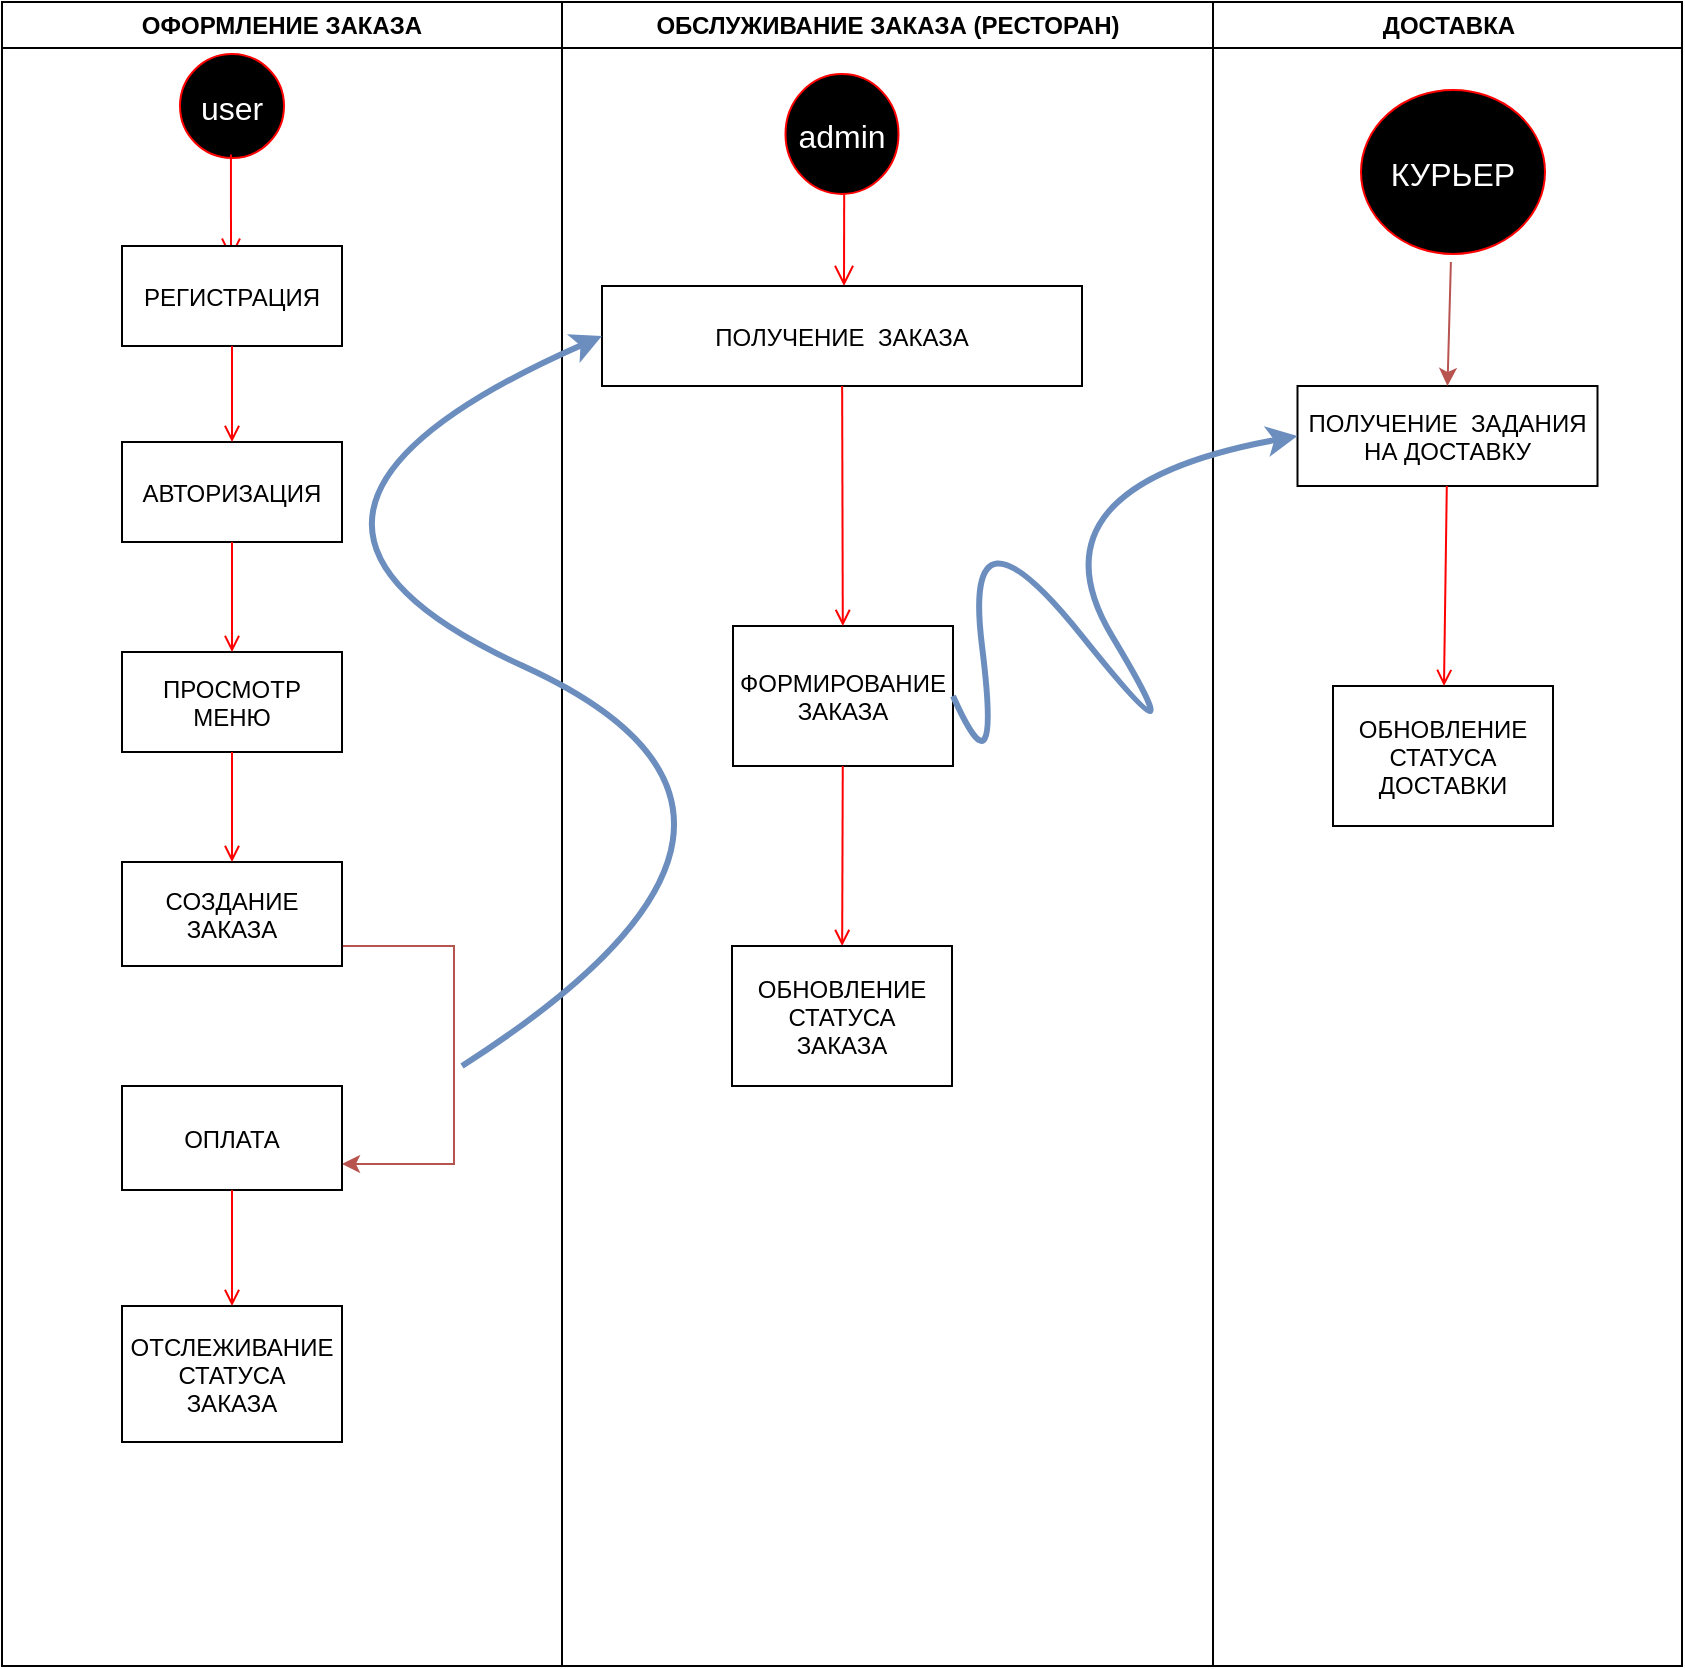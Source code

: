 <mxfile version="24.4.13" type="github">
  <diagram name="Page-1" id="e7e014a7-5840-1c2e-5031-d8a46d1fe8dd">
    <mxGraphModel dx="1029" dy="576" grid="1" gridSize="10" guides="1" tooltips="1" connect="1" arrows="1" fold="1" page="1" pageScale="1" pageWidth="1169" pageHeight="826" background="none" math="0" shadow="0">
      <root>
        <mxCell id="0" />
        <mxCell id="1" parent="0" />
        <mxCell id="2" value="ОФОРМЛЕНИЕ ЗАКАЗА" style="swimlane;whiteSpace=wrap" parent="1" vertex="1">
          <mxGeometry x="170" y="128" width="280" height="832" as="geometry" />
        </mxCell>
        <mxCell id="5" value="user" style="ellipse;shape=startState;fillColor=#000000;strokeColor=#ff0000;fontColor=#FFFFFF;fontSize=16;" parent="2" vertex="1">
          <mxGeometry x="85" y="22" width="60" height="60" as="geometry" />
        </mxCell>
        <mxCell id="6" value="" style="edgeStyle=elbowEdgeStyle;elbow=horizontal;verticalAlign=bottom;endArrow=open;endSize=8;strokeColor=#FF0000;endFill=1;rounded=0;exitX=0.491;exitY=0.904;exitDx=0;exitDy=0;exitPerimeter=0;" parent="2" source="5" edge="1">
          <mxGeometry x="100" y="40" as="geometry">
            <mxPoint x="114.709" y="128.36" as="targetPoint" />
            <mxPoint x="114.74" y="82.0" as="sourcePoint" />
          </mxGeometry>
        </mxCell>
        <mxCell id="7" value="РЕГИСТРАЦИЯ" style="" parent="2" vertex="1">
          <mxGeometry x="60" y="122" width="110" height="50" as="geometry" />
        </mxCell>
        <mxCell id="8" value="АВТОРИЗАЦИЯ" style="" parent="2" vertex="1">
          <mxGeometry x="60" y="220" width="110" height="50" as="geometry" />
        </mxCell>
        <mxCell id="9" value="" style="endArrow=open;strokeColor=#FF0000;endFill=1;rounded=0" parent="2" source="7" target="8" edge="1">
          <mxGeometry relative="1" as="geometry" />
        </mxCell>
        <mxCell id="10" value="ПРОСМОТР&#xa;МЕНЮ" style="" parent="2" vertex="1">
          <mxGeometry x="60" y="325" width="110" height="50" as="geometry" />
        </mxCell>
        <mxCell id="11" value="" style="endArrow=open;strokeColor=#FF0000;endFill=1;rounded=0" parent="2" source="8" target="10" edge="1">
          <mxGeometry relative="1" as="geometry" />
        </mxCell>
        <mxCell id="0CixfW4OBZo3Qb_k85tk-72" style="edgeStyle=orthogonalEdgeStyle;rounded=0;orthogonalLoop=1;jettySize=auto;html=1;entryX=1;entryY=0.75;entryDx=0;entryDy=0;fillColor=#f8cecc;strokeColor=#b85450;" edge="1" parent="2" source="0CixfW4OBZo3Qb_k85tk-43" target="0CixfW4OBZo3Qb_k85tk-49">
          <mxGeometry relative="1" as="geometry">
            <Array as="points">
              <mxPoint x="226" y="472" />
              <mxPoint x="226" y="581" />
            </Array>
          </mxGeometry>
        </mxCell>
        <mxCell id="0CixfW4OBZo3Qb_k85tk-43" value="СОЗДАНИЕ&#xa;ЗАКАЗА" style="" vertex="1" parent="2">
          <mxGeometry x="60" y="430" width="110" height="52" as="geometry" />
        </mxCell>
        <mxCell id="0CixfW4OBZo3Qb_k85tk-44" value="" style="endArrow=open;strokeColor=#FF0000;endFill=1;rounded=0;exitX=0.5;exitY=1;exitDx=0;exitDy=0;" edge="1" parent="2" target="0CixfW4OBZo3Qb_k85tk-43" source="10">
          <mxGeometry relative="1" as="geometry">
            <mxPoint x="115.5" y="382" as="sourcePoint" />
          </mxGeometry>
        </mxCell>
        <mxCell id="0CixfW4OBZo3Qb_k85tk-49" value="ОПЛАТА" style="" vertex="1" parent="2">
          <mxGeometry x="60" y="542" width="110" height="52" as="geometry" />
        </mxCell>
        <mxCell id="0CixfW4OBZo3Qb_k85tk-50" value="" style="endArrow=open;strokeColor=#FF0000;endFill=1;rounded=0;entryX=0.5;entryY=0;entryDx=0;entryDy=0;" edge="1" parent="2" source="0CixfW4OBZo3Qb_k85tk-49" target="0CixfW4OBZo3Qb_k85tk-51">
          <mxGeometry relative="1" as="geometry">
            <mxPoint x="115" y="649" as="targetPoint" />
          </mxGeometry>
        </mxCell>
        <mxCell id="0CixfW4OBZo3Qb_k85tk-51" value="ОТСЛЕЖИВАНИЕ&#xa;СТАТУСА&#xa;ЗАКАЗА" style="" vertex="1" parent="2">
          <mxGeometry x="60" y="652" width="110" height="68" as="geometry" />
        </mxCell>
        <mxCell id="3" value="ОБСЛУЖИВАНИЕ ЗАКАЗА (РЕСТОРАН)" style="swimlane;whiteSpace=wrap" parent="1" vertex="1">
          <mxGeometry x="450" y="128" width="325.5" height="832" as="geometry" />
        </mxCell>
        <mxCell id="13" value="admin" style="ellipse;shape=startState;fillColor=#000000;strokeColor=#ff0000;fontColor=#FFFFFF;fontSize=16;" parent="3" vertex="1">
          <mxGeometry x="107.75" y="32" width="64.5" height="68" as="geometry" />
        </mxCell>
        <mxCell id="14" value="" style="edgeStyle=elbowEdgeStyle;elbow=horizontal;verticalAlign=bottom;endArrow=open;endSize=8;strokeColor=#FF0000;endFill=1;rounded=0;exitX=0.517;exitY=0.941;exitDx=0;exitDy=0;exitPerimeter=0;" parent="3" source="13" edge="1">
          <mxGeometry x="40" y="20" as="geometry">
            <mxPoint x="140.833" y="142" as="targetPoint" />
          </mxGeometry>
        </mxCell>
        <mxCell id="15" value="ПОЛУЧЕНИЕ  ЗАКАЗА" style="" parent="3" vertex="1">
          <mxGeometry x="20" y="142" width="240" height="50" as="geometry" />
        </mxCell>
        <mxCell id="16" value="ФОРМИРОВАНИЕ&#xa;ЗАКАЗА" style="" parent="3" vertex="1">
          <mxGeometry x="85.5" y="312" width="110" height="70" as="geometry" />
        </mxCell>
        <mxCell id="17" value="" style="endArrow=open;strokeColor=#FF0000;endFill=1;rounded=0" parent="3" source="15" target="16" edge="1">
          <mxGeometry relative="1" as="geometry" />
        </mxCell>
        <mxCell id="19" value="" style="endArrow=open;strokeColor=#FF0000;endFill=1;rounded=0" parent="3" source="16" edge="1">
          <mxGeometry relative="1" as="geometry">
            <mxPoint x="140.083" y="472" as="targetPoint" />
          </mxGeometry>
        </mxCell>
        <mxCell id="0CixfW4OBZo3Qb_k85tk-69" value="" style="curved=1;endArrow=classic;html=1;rounded=0;entryX=0;entryY=0.5;entryDx=0;entryDy=0;fillColor=#dae8fc;strokeColor=#6c8ebf;strokeWidth=3;" edge="1" parent="3" target="15">
          <mxGeometry width="50" height="50" relative="1" as="geometry">
            <mxPoint x="-50" y="532" as="sourcePoint" />
            <mxPoint x="85.5" y="62" as="targetPoint" />
            <Array as="points">
              <mxPoint x="145.5" y="407" />
              <mxPoint x="-184.5" y="257" />
            </Array>
          </mxGeometry>
        </mxCell>
        <mxCell id="0CixfW4OBZo3Qb_k85tk-73" value="ОБНОВЛЕНИЕ&#xa;СТАТУСА&#xa;ЗАКАЗА" style="" vertex="1" parent="3">
          <mxGeometry x="85" y="472" width="110" height="70" as="geometry" />
        </mxCell>
        <mxCell id="4" value="ДОСТАВКА" style="swimlane;whiteSpace=wrap" parent="1" vertex="1">
          <mxGeometry x="775.5" y="128" width="234.5" height="832" as="geometry" />
        </mxCell>
        <mxCell id="0CixfW4OBZo3Qb_k85tk-57" value="КУРЬЕР" style="ellipse;shape=startState;fillColor=#000000;strokeColor=#ff0000;fontColor=#FFFFFF;fontSize=16;" vertex="1" parent="4">
          <mxGeometry x="70" y="40" width="100" height="90" as="geometry" />
        </mxCell>
        <mxCell id="0CixfW4OBZo3Qb_k85tk-59" value="ПОЛУЧЕНИЕ  ЗАДАНИЯ&#xa;НА ДОСТАВКУ" style="" vertex="1" parent="4">
          <mxGeometry x="42.25" y="192" width="150" height="50" as="geometry" />
        </mxCell>
        <mxCell id="0CixfW4OBZo3Qb_k85tk-60" value="ОБНОВЛЕНИЕ&#xa;СТАТУСА&#xa;ДОСТАВКИ" style="" vertex="1" parent="4">
          <mxGeometry x="60" y="342" width="110" height="70" as="geometry" />
        </mxCell>
        <mxCell id="0CixfW4OBZo3Qb_k85tk-61" value="" style="endArrow=open;strokeColor=#FF0000;endFill=1;rounded=0" edge="1" parent="4" source="0CixfW4OBZo3Qb_k85tk-59" target="0CixfW4OBZo3Qb_k85tk-60">
          <mxGeometry relative="1" as="geometry" />
        </mxCell>
        <mxCell id="0CixfW4OBZo3Qb_k85tk-77" value="" style="endArrow=classic;html=1;rounded=0;entryX=0.5;entryY=0;entryDx=0;entryDy=0;fillColor=#f8cecc;strokeColor=#b85450;" edge="1" parent="4" source="0CixfW4OBZo3Qb_k85tk-57" target="0CixfW4OBZo3Qb_k85tk-59">
          <mxGeometry width="50" height="50" relative="1" as="geometry">
            <mxPoint x="-155.5" y="292" as="sourcePoint" />
            <mxPoint x="-105.5" y="242" as="targetPoint" />
          </mxGeometry>
        </mxCell>
        <mxCell id="0CixfW4OBZo3Qb_k85tk-75" value="" style="curved=1;endArrow=classic;html=1;rounded=0;entryX=0;entryY=0.5;entryDx=0;entryDy=0;exitX=1;exitY=0.5;exitDx=0;exitDy=0;fillColor=#dae8fc;strokeColor=#6c8ebf;strokeWidth=3;" edge="1" parent="1" source="16" target="0CixfW4OBZo3Qb_k85tk-59">
          <mxGeometry width="50" height="50" relative="1" as="geometry">
            <mxPoint x="620" y="530" as="sourcePoint" />
            <mxPoint x="670" y="480" as="targetPoint" />
            <Array as="points">
              <mxPoint x="670" y="530" />
              <mxPoint x="650" y="370" />
              <mxPoint x="770" y="520" />
              <mxPoint x="680" y="370" />
            </Array>
          </mxGeometry>
        </mxCell>
      </root>
    </mxGraphModel>
  </diagram>
</mxfile>
